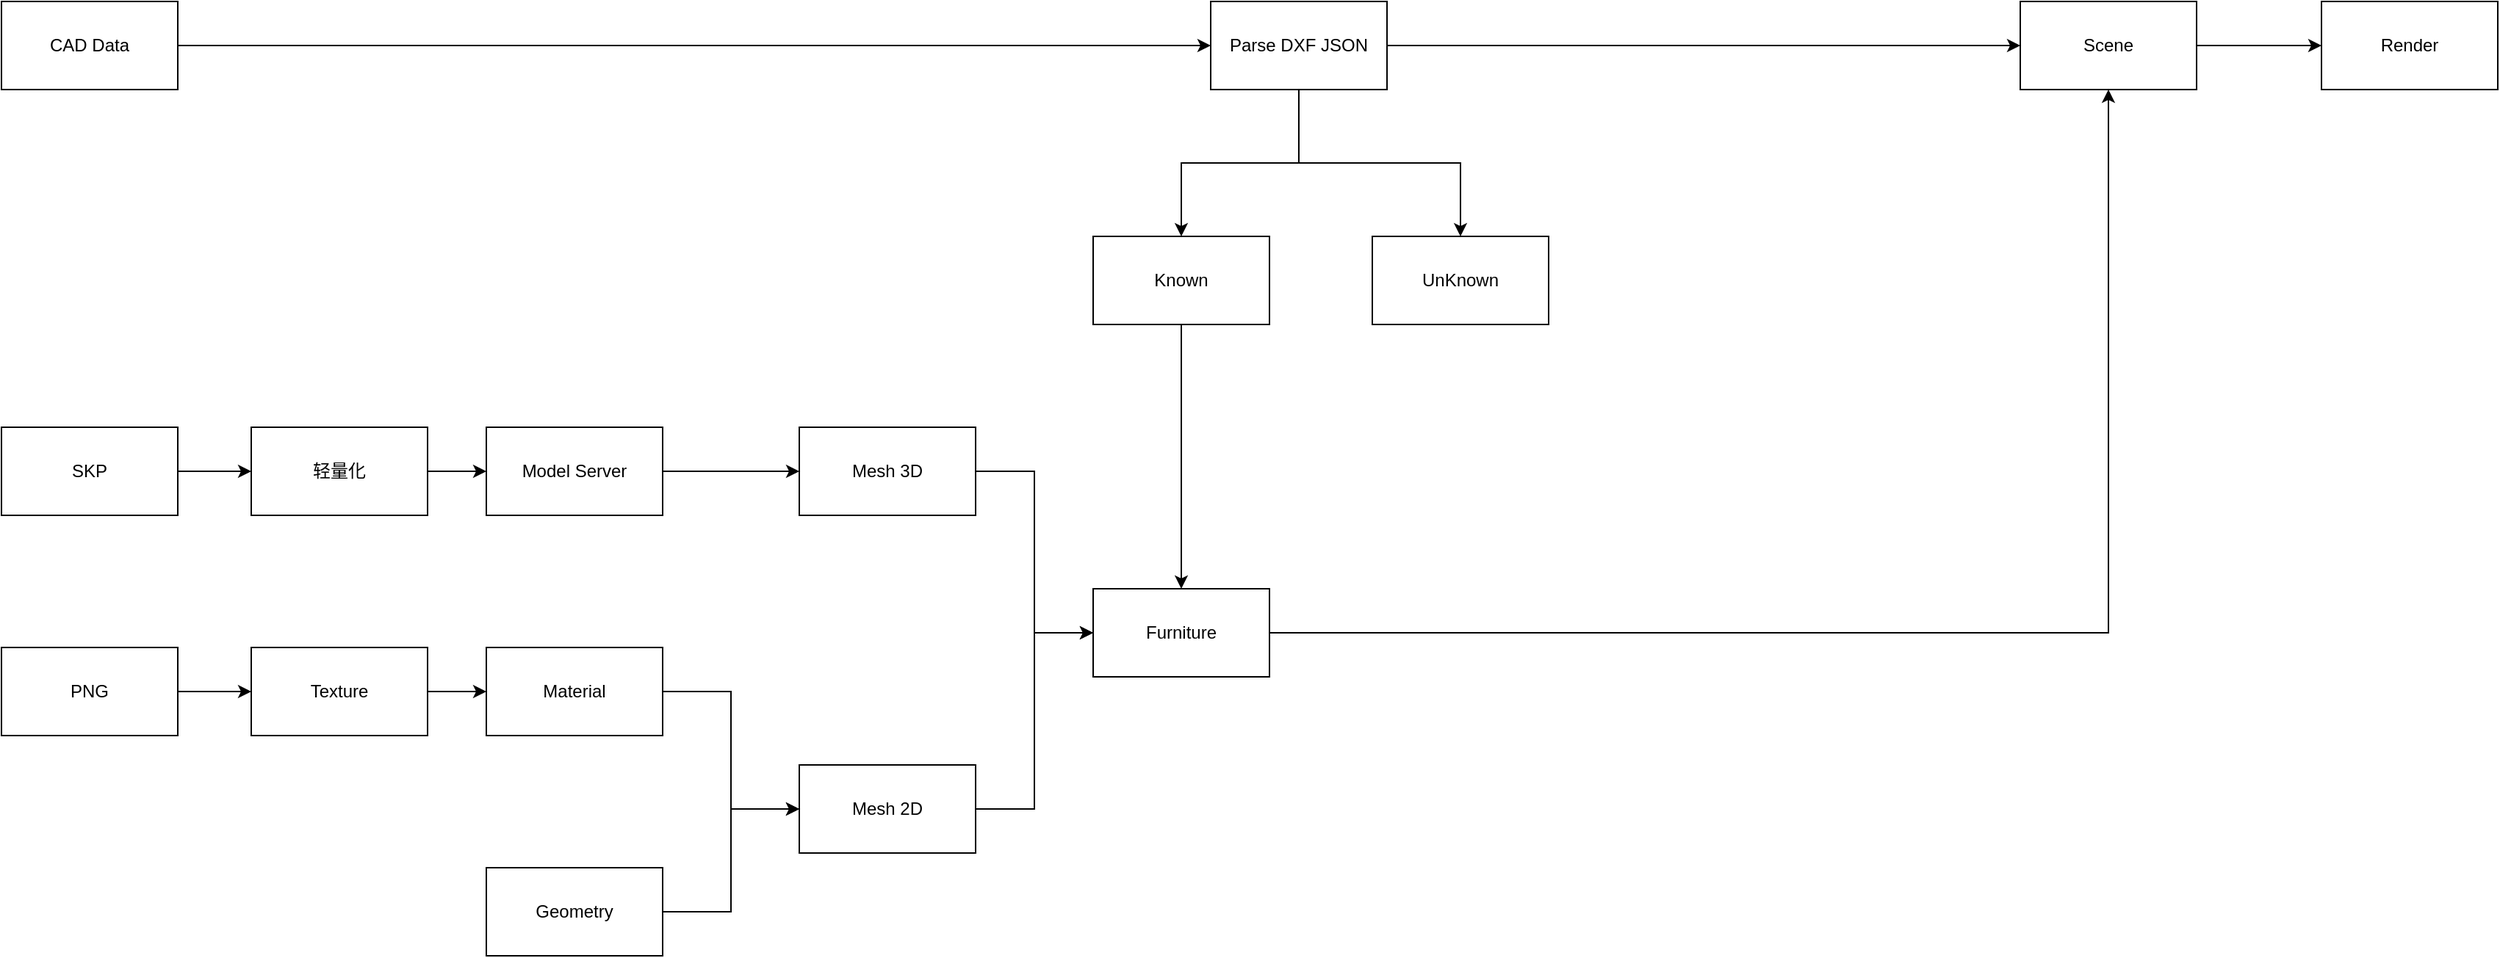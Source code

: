 <mxfile>
    <diagram id="HlxMbLsNUD00rViaZuFt" name="Page-1">
        <mxGraphModel dx="3024" dy="790" grid="1" gridSize="10" guides="1" tooltips="1" connect="1" arrows="1" fold="1" page="1" pageScale="1" pageWidth="827" pageHeight="1169" math="0" shadow="0">
            <root>
                <mxCell id="0"/>
                <mxCell id="1" parent="0"/>
                <mxCell id="4" value="" style="edgeStyle=orthogonalEdgeStyle;rounded=0;orthogonalLoop=1;jettySize=auto;html=1;" parent="1" source="2" target="3" edge="1">
                    <mxGeometry relative="1" as="geometry"/>
                </mxCell>
                <mxCell id="2" value="CAD Data" style="rounded=0;whiteSpace=wrap;html=1;" parent="1" vertex="1">
                    <mxGeometry x="-1293" y="160" width="120" height="60" as="geometry"/>
                </mxCell>
                <mxCell id="6" value="" style="edgeStyle=orthogonalEdgeStyle;rounded=0;orthogonalLoop=1;jettySize=auto;html=1;" parent="1" source="3" target="5" edge="1">
                    <mxGeometry relative="1" as="geometry"/>
                </mxCell>
                <mxCell id="8" value="" style="edgeStyle=orthogonalEdgeStyle;rounded=0;orthogonalLoop=1;jettySize=auto;html=1;" parent="1" source="3" target="7" edge="1">
                    <mxGeometry relative="1" as="geometry"/>
                </mxCell>
                <mxCell id="66" style="edgeStyle=orthogonalEdgeStyle;rounded=0;orthogonalLoop=1;jettySize=auto;html=1;entryX=0.5;entryY=0;entryDx=0;entryDy=0;" parent="1" source="3" target="10" edge="1">
                    <mxGeometry relative="1" as="geometry"/>
                </mxCell>
                <mxCell id="3" value="Parse DXF JSON" style="rounded=0;whiteSpace=wrap;html=1;" parent="1" vertex="1">
                    <mxGeometry x="-470" y="160" width="120" height="60" as="geometry"/>
                </mxCell>
                <mxCell id="26" value="" style="edgeStyle=orthogonalEdgeStyle;rounded=0;orthogonalLoop=1;jettySize=auto;html=1;" parent="1" source="5" target="25" edge="1">
                    <mxGeometry relative="1" as="geometry"/>
                </mxCell>
                <mxCell id="5" value="Scene" style="rounded=0;whiteSpace=wrap;html=1;" parent="1" vertex="1">
                    <mxGeometry x="81" y="160" width="120" height="60" as="geometry"/>
                </mxCell>
                <mxCell id="29" value="" style="edgeStyle=orthogonalEdgeStyle;rounded=0;orthogonalLoop=1;jettySize=auto;html=1;" parent="1" source="7" target="28" edge="1">
                    <mxGeometry relative="1" as="geometry"/>
                </mxCell>
                <mxCell id="7" value="Known" style="rounded=0;whiteSpace=wrap;html=1;" parent="1" vertex="1">
                    <mxGeometry x="-550" y="320" width="120" height="60" as="geometry"/>
                </mxCell>
                <mxCell id="10" value="UnKnown" style="rounded=0;whiteSpace=wrap;html=1;" parent="1" vertex="1">
                    <mxGeometry x="-360" y="320" width="120" height="60" as="geometry"/>
                </mxCell>
                <mxCell id="25" value="Render" style="rounded=0;whiteSpace=wrap;html=1;" parent="1" vertex="1">
                    <mxGeometry x="286" y="160" width="120" height="60" as="geometry"/>
                </mxCell>
                <mxCell id="65" style="edgeStyle=orthogonalEdgeStyle;rounded=0;orthogonalLoop=1;jettySize=auto;html=1;entryX=0.5;entryY=1;entryDx=0;entryDy=0;" parent="1" source="28" target="5" edge="1">
                    <mxGeometry relative="1" as="geometry"/>
                </mxCell>
                <mxCell id="28" value="Furniture" style="rounded=0;whiteSpace=wrap;html=1;" parent="1" vertex="1">
                    <mxGeometry x="-550" y="560" width="120" height="60" as="geometry"/>
                </mxCell>
                <mxCell id="56" style="edgeStyle=orthogonalEdgeStyle;rounded=0;orthogonalLoop=1;jettySize=auto;html=1;entryX=0;entryY=0.5;entryDx=0;entryDy=0;" parent="1" source="30" target="28" edge="1">
                    <mxGeometry relative="1" as="geometry"/>
                </mxCell>
                <mxCell id="30" value="Mesh 2D" style="rounded=0;whiteSpace=wrap;html=1;" parent="1" vertex="1">
                    <mxGeometry x="-750" y="680" width="120" height="60" as="geometry"/>
                </mxCell>
                <mxCell id="58" style="edgeStyle=orthogonalEdgeStyle;rounded=0;orthogonalLoop=1;jettySize=auto;html=1;entryX=0;entryY=0.5;entryDx=0;entryDy=0;" parent="1" source="32" target="30" edge="1">
                    <mxGeometry relative="1" as="geometry"/>
                </mxCell>
                <mxCell id="32" value="Geometry" style="rounded=0;whiteSpace=wrap;html=1;" parent="1" vertex="1">
                    <mxGeometry x="-963" y="750" width="120" height="60" as="geometry"/>
                </mxCell>
                <mxCell id="57" style="edgeStyle=orthogonalEdgeStyle;rounded=0;orthogonalLoop=1;jettySize=auto;html=1;entryX=0;entryY=0.5;entryDx=0;entryDy=0;" parent="1" source="34" target="30" edge="1">
                    <mxGeometry relative="1" as="geometry"/>
                </mxCell>
                <mxCell id="34" value="Material" style="rounded=0;whiteSpace=wrap;html=1;" parent="1" vertex="1">
                    <mxGeometry x="-963" y="600" width="120" height="60" as="geometry"/>
                </mxCell>
                <mxCell id="51" style="edgeStyle=orthogonalEdgeStyle;rounded=0;orthogonalLoop=1;jettySize=auto;html=1;entryX=0;entryY=0.5;entryDx=0;entryDy=0;" parent="1" source="35" target="34" edge="1">
                    <mxGeometry relative="1" as="geometry"/>
                </mxCell>
                <mxCell id="35" value="Texture" style="rounded=0;whiteSpace=wrap;html=1;" parent="1" vertex="1">
                    <mxGeometry x="-1123" y="600" width="120" height="60" as="geometry"/>
                </mxCell>
                <mxCell id="50" style="edgeStyle=orthogonalEdgeStyle;rounded=0;orthogonalLoop=1;jettySize=auto;html=1;entryX=0;entryY=0.5;entryDx=0;entryDy=0;" parent="1" source="37" target="35" edge="1">
                    <mxGeometry relative="1" as="geometry"/>
                </mxCell>
                <mxCell id="37" value="PNG" style="rounded=0;whiteSpace=wrap;html=1;" parent="1" vertex="1">
                    <mxGeometry x="-1293" y="600" width="120" height="60" as="geometry"/>
                </mxCell>
                <mxCell id="54" style="edgeStyle=orthogonalEdgeStyle;rounded=0;orthogonalLoop=1;jettySize=auto;html=1;entryX=0;entryY=0.5;entryDx=0;entryDy=0;" parent="1" source="43" target="28" edge="1">
                    <mxGeometry relative="1" as="geometry"/>
                </mxCell>
                <mxCell id="43" value="Mesh 3D" style="rounded=0;whiteSpace=wrap;html=1;" parent="1" vertex="1">
                    <mxGeometry x="-750" y="450" width="120" height="60" as="geometry"/>
                </mxCell>
                <mxCell id="67" style="edgeStyle=orthogonalEdgeStyle;rounded=0;orthogonalLoop=1;jettySize=auto;html=1;entryX=0;entryY=0.5;entryDx=0;entryDy=0;" parent="1" source="59" target="43" edge="1">
                    <mxGeometry relative="1" as="geometry">
                        <Array as="points">
                            <mxPoint x="-797" y="480"/>
                            <mxPoint x="-797" y="480"/>
                        </Array>
                    </mxGeometry>
                </mxCell>
                <mxCell id="59" value="Model Server" style="rounded=0;whiteSpace=wrap;html=1;" parent="1" vertex="1">
                    <mxGeometry x="-963" y="450" width="120" height="60" as="geometry"/>
                </mxCell>
                <mxCell id="63" value="" style="edgeStyle=orthogonalEdgeStyle;rounded=0;orthogonalLoop=1;jettySize=auto;html=1;" parent="1" source="61" target="62" edge="1">
                    <mxGeometry relative="1" as="geometry"/>
                </mxCell>
                <mxCell id="61" value="SKP" style="rounded=0;whiteSpace=wrap;html=1;" parent="1" vertex="1">
                    <mxGeometry x="-1293" y="450" width="120" height="60" as="geometry"/>
                </mxCell>
                <mxCell id="64" style="edgeStyle=orthogonalEdgeStyle;rounded=0;orthogonalLoop=1;jettySize=auto;html=1;entryX=0;entryY=0.5;entryDx=0;entryDy=0;" parent="1" source="62" target="59" edge="1">
                    <mxGeometry relative="1" as="geometry"/>
                </mxCell>
                <mxCell id="62" value="轻量化" style="rounded=0;whiteSpace=wrap;html=1;" parent="1" vertex="1">
                    <mxGeometry x="-1123" y="450" width="120" height="60" as="geometry"/>
                </mxCell>
            </root>
        </mxGraphModel>
    </diagram>
</mxfile>